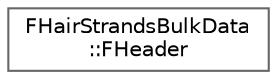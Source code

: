 digraph "Graphical Class Hierarchy"
{
 // INTERACTIVE_SVG=YES
 // LATEX_PDF_SIZE
  bgcolor="transparent";
  edge [fontname=Helvetica,fontsize=10,labelfontname=Helvetica,labelfontsize=10];
  node [fontname=Helvetica,fontsize=10,shape=box,height=0.2,width=0.4];
  rankdir="LR";
  Node0 [id="Node000000",label="FHairStrandsBulkData\l::FHeader",height=0.2,width=0.4,color="grey40", fillcolor="white", style="filled",URL="$d5/db1/structFHairStrandsBulkData_1_1FHeader.html",tooltip=" "];
}
